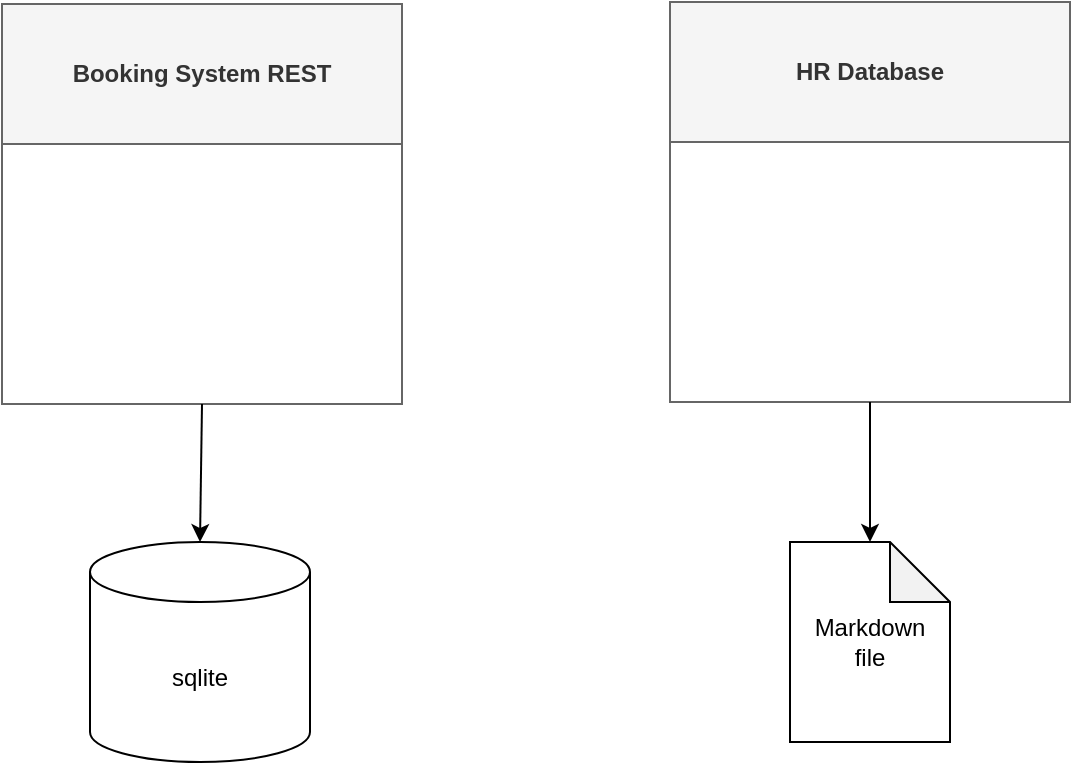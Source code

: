 <mxfile version="28.0.6">
  <diagram name="Page-1" id="oSzGu3YSpmeSQrcyzl7i">
    <mxGraphModel dx="1002" dy="766" grid="1" gridSize="10" guides="1" tooltips="1" connect="1" arrows="1" fold="1" page="1" pageScale="1" pageWidth="850" pageHeight="1100" math="0" shadow="0">
      <root>
        <mxCell id="0" />
        <mxCell id="1" parent="0" />
        <mxCell id="qzX9WnzFwtqkp_D5N4OY-1" value="Booking System REST" style="swimlane;whiteSpace=wrap;html=1;fillColor=#f5f5f5;fontColor=#333333;strokeColor=#666666;startSize=70;" vertex="1" parent="1">
          <mxGeometry x="66" y="201" width="200" height="200" as="geometry" />
        </mxCell>
        <mxCell id="qzX9WnzFwtqkp_D5N4OY-2" value="HR Database" style="swimlane;whiteSpace=wrap;html=1;fillColor=#f5f5f5;fontColor=#333333;strokeColor=#666666;startSize=70;" vertex="1" parent="1">
          <mxGeometry x="400" y="200" width="200" height="200" as="geometry" />
        </mxCell>
        <mxCell id="qzX9WnzFwtqkp_D5N4OY-3" value="sqlite" style="shape=cylinder3;whiteSpace=wrap;html=1;boundedLbl=1;backgroundOutline=1;size=15;" vertex="1" parent="1">
          <mxGeometry x="110" y="470" width="110" height="110" as="geometry" />
        </mxCell>
        <mxCell id="qzX9WnzFwtqkp_D5N4OY-4" value="" style="endArrow=classic;html=1;rounded=0;entryX=0.5;entryY=0;entryDx=0;entryDy=0;entryPerimeter=0;exitX=0.5;exitY=1;exitDx=0;exitDy=0;" edge="1" parent="1" source="qzX9WnzFwtqkp_D5N4OY-1" target="qzX9WnzFwtqkp_D5N4OY-3">
          <mxGeometry width="50" height="50" relative="1" as="geometry">
            <mxPoint x="170" y="400" as="sourcePoint" />
            <mxPoint x="450" y="370" as="targetPoint" />
          </mxGeometry>
        </mxCell>
        <mxCell id="qzX9WnzFwtqkp_D5N4OY-5" value="Markdown&lt;br&gt;file" style="shape=note;whiteSpace=wrap;html=1;backgroundOutline=1;darkOpacity=0.05;" vertex="1" parent="1">
          <mxGeometry x="460" y="470" width="80" height="100" as="geometry" />
        </mxCell>
        <mxCell id="qzX9WnzFwtqkp_D5N4OY-6" value="" style="endArrow=classic;html=1;rounded=0;" edge="1" parent="1" target="qzX9WnzFwtqkp_D5N4OY-5">
          <mxGeometry width="50" height="50" relative="1" as="geometry">
            <mxPoint x="500" y="400" as="sourcePoint" />
            <mxPoint x="160" y="509" as="targetPoint" />
          </mxGeometry>
        </mxCell>
      </root>
    </mxGraphModel>
  </diagram>
</mxfile>
